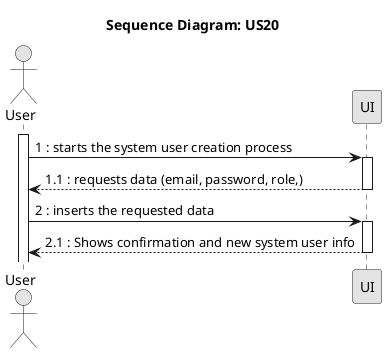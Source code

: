 @startuml
skinparam Monochrome true
skinparam PackageStyle rectangle
skinparam Shadowing false

title Sequence Diagram: US20

actor "User" as User
participant "UI" as UI 

activate User
User -> UI : 1 : starts the system user creation process
activate UI
UI --> User : 1.1 : requests data (email, password, role,)
deactivate UI
User -> UI : 2 : inserts the requested data 
activate UI
UI --> User : 2.1 : Shows confirmation and new system user info

deactivate UI

@enduml